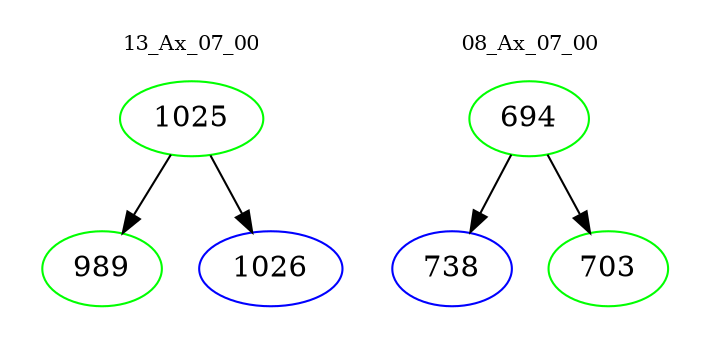 digraph{
subgraph cluster_0 {
color = white
label = "13_Ax_07_00";
fontsize=10;
T0_1025 [label="1025", color="green"]
T0_1025 -> T0_989 [color="black"]
T0_989 [label="989", color="green"]
T0_1025 -> T0_1026 [color="black"]
T0_1026 [label="1026", color="blue"]
}
subgraph cluster_1 {
color = white
label = "08_Ax_07_00";
fontsize=10;
T1_694 [label="694", color="green"]
T1_694 -> T1_738 [color="black"]
T1_738 [label="738", color="blue"]
T1_694 -> T1_703 [color="black"]
T1_703 [label="703", color="green"]
}
}
